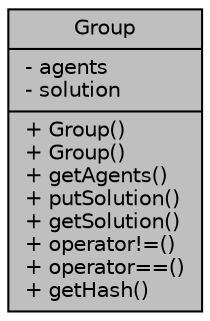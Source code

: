 digraph "Group"
{
 // INTERACTIVE_SVG=YES
 // LATEX_PDF_SIZE
  edge [fontname="Helvetica",fontsize="10",labelfontname="Helvetica",labelfontsize="10"];
  node [fontname="Helvetica",fontsize="10",shape=record];
  Node1 [label="{Group\n|- agents\l- solution\l|+ Group()\l+ Group()\l+ getAgents()\l+ putSolution()\l+ getSolution()\l+ operator!=()\l+ operator==()\l+ getHash()\l}",height=0.2,width=0.4,color="black", fillcolor="grey75", style="filled", fontcolor="black",tooltip=" "];
}
